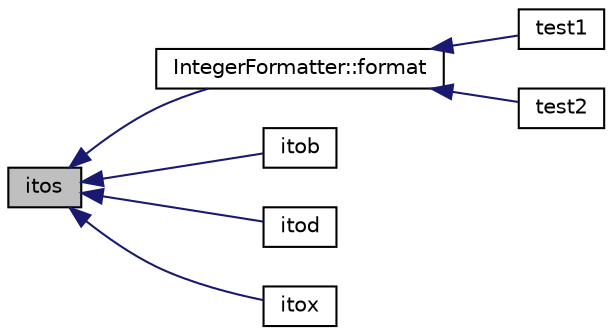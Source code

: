 digraph "itos"
{
  edge [fontname="Helvetica",fontsize="10",labelfontname="Helvetica",labelfontsize="10"];
  node [fontname="Helvetica",fontsize="10",shape=record];
  rankdir="LR";
  Node17 [label="itos",height=0.2,width=0.4,color="black", fillcolor="grey75", style="filled", fontcolor="black"];
  Node17 -> Node18 [dir="back",color="midnightblue",fontsize="10",style="solid",fontname="Helvetica"];
  Node18 [label="IntegerFormatter::format",height=0.2,width=0.4,color="black", fillcolor="white", style="filled",URL="$df/d66/class_integer_formatter.html#a4d6a1cc54a00cb3a8ba7b8dc9ad30b20"];
  Node18 -> Node19 [dir="back",color="midnightblue",fontsize="10",style="solid",fontname="Helvetica"];
  Node19 [label="test1",height=0.2,width=0.4,color="black", fillcolor="white", style="filled",URL="$da/dd3/template__init1_8cpp.html#a1440a7779ac56f47a3f355ce4a8c7da0"];
  Node18 -> Node20 [dir="back",color="midnightblue",fontsize="10",style="solid",fontname="Helvetica"];
  Node20 [label="test2",height=0.2,width=0.4,color="black", fillcolor="white", style="filled",URL="$dc/d3f/template__init2_8cpp.html#a0283886819c7c140a023582b7269e2d0"];
  Node17 -> Node21 [dir="back",color="midnightblue",fontsize="10",style="solid",fontname="Helvetica"];
  Node21 [label="itob",height=0.2,width=0.4,color="black", fillcolor="white", style="filled",URL="$d6/d6b/generic__util_8cpp.html#a9510d749402ed54c44ca35b10a7162c3"];
  Node17 -> Node22 [dir="back",color="midnightblue",fontsize="10",style="solid",fontname="Helvetica"];
  Node22 [label="itod",height=0.2,width=0.4,color="black", fillcolor="white", style="filled",URL="$d6/d6b/generic__util_8cpp.html#a43715e4d4543de6b46c6cb48cce27169"];
  Node17 -> Node23 [dir="back",color="midnightblue",fontsize="10",style="solid",fontname="Helvetica"];
  Node23 [label="itox",height=0.2,width=0.4,color="black", fillcolor="white", style="filled",URL="$d6/d6b/generic__util_8cpp.html#afeb9f297a4d9c22cfc7c60aa6339c507"];
}

